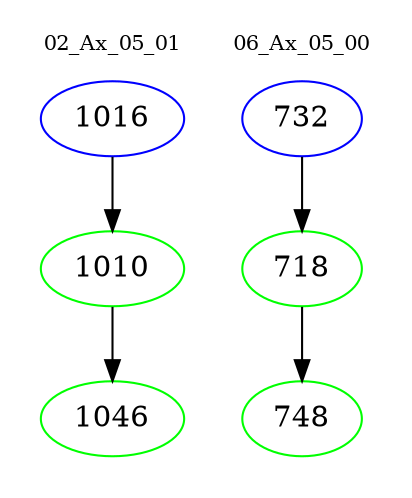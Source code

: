 digraph{
subgraph cluster_0 {
color = white
label = "02_Ax_05_01";
fontsize=10;
T0_1016 [label="1016", color="blue"]
T0_1016 -> T0_1010 [color="black"]
T0_1010 [label="1010", color="green"]
T0_1010 -> T0_1046 [color="black"]
T0_1046 [label="1046", color="green"]
}
subgraph cluster_1 {
color = white
label = "06_Ax_05_00";
fontsize=10;
T1_732 [label="732", color="blue"]
T1_732 -> T1_718 [color="black"]
T1_718 [label="718", color="green"]
T1_718 -> T1_748 [color="black"]
T1_748 [label="748", color="green"]
}
}
